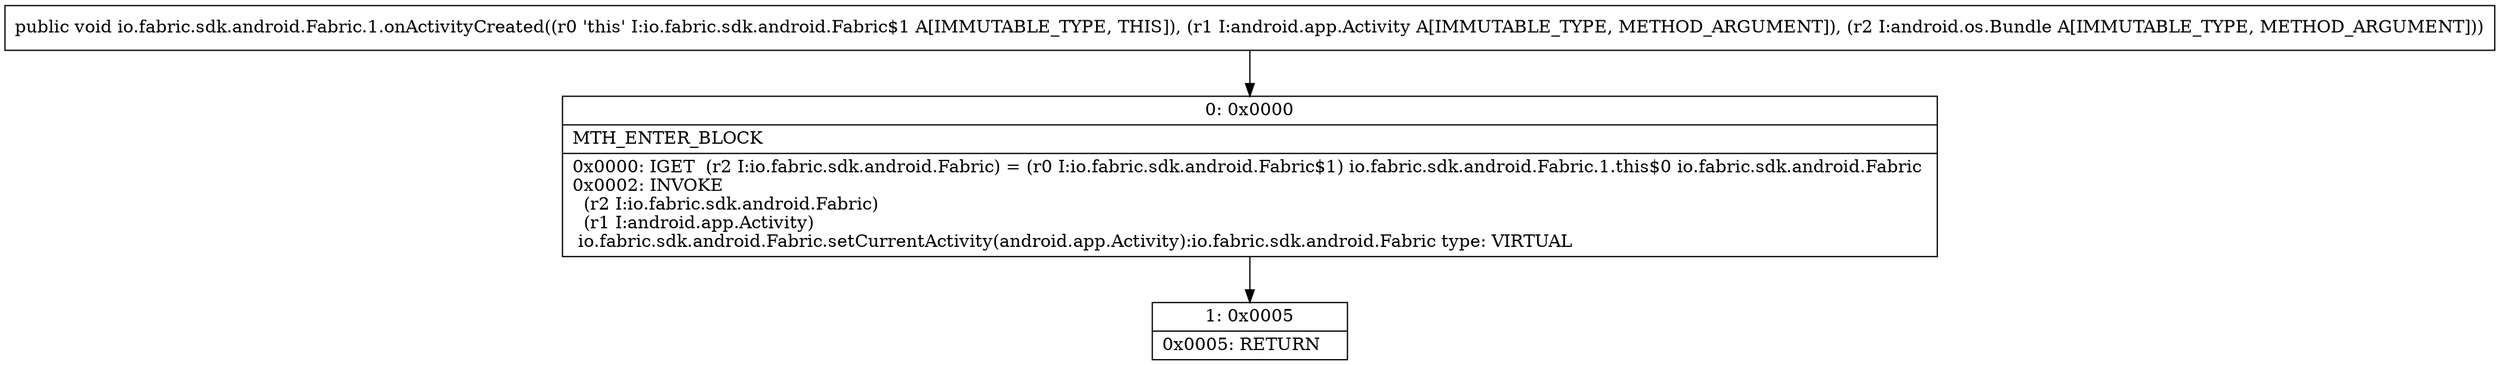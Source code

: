 digraph "CFG forio.fabric.sdk.android.Fabric.1.onActivityCreated(Landroid\/app\/Activity;Landroid\/os\/Bundle;)V" {
Node_0 [shape=record,label="{0\:\ 0x0000|MTH_ENTER_BLOCK\l|0x0000: IGET  (r2 I:io.fabric.sdk.android.Fabric) = (r0 I:io.fabric.sdk.android.Fabric$1) io.fabric.sdk.android.Fabric.1.this$0 io.fabric.sdk.android.Fabric \l0x0002: INVOKE  \l  (r2 I:io.fabric.sdk.android.Fabric)\l  (r1 I:android.app.Activity)\l io.fabric.sdk.android.Fabric.setCurrentActivity(android.app.Activity):io.fabric.sdk.android.Fabric type: VIRTUAL \l}"];
Node_1 [shape=record,label="{1\:\ 0x0005|0x0005: RETURN   \l}"];
MethodNode[shape=record,label="{public void io.fabric.sdk.android.Fabric.1.onActivityCreated((r0 'this' I:io.fabric.sdk.android.Fabric$1 A[IMMUTABLE_TYPE, THIS]), (r1 I:android.app.Activity A[IMMUTABLE_TYPE, METHOD_ARGUMENT]), (r2 I:android.os.Bundle A[IMMUTABLE_TYPE, METHOD_ARGUMENT])) }"];
MethodNode -> Node_0;
Node_0 -> Node_1;
}

